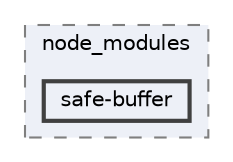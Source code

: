digraph "pkiclassroomrescheduler/src/main/frontend/node_modules/hpack.js/node_modules/safe-buffer"
{
 // LATEX_PDF_SIZE
  bgcolor="transparent";
  edge [fontname=Helvetica,fontsize=10,labelfontname=Helvetica,labelfontsize=10];
  node [fontname=Helvetica,fontsize=10,shape=box,height=0.2,width=0.4];
  compound=true
  subgraph clusterdir_e6efcab85611954341feeea977336c4d {
    graph [ bgcolor="#edf0f7", pencolor="grey50", label="node_modules", fontname=Helvetica,fontsize=10 style="filled,dashed", URL="dir_e6efcab85611954341feeea977336c4d.html",tooltip=""]
  dir_320a84243c3a408e6bbeafcfcb1e2c33 [label="safe-buffer", fillcolor="#edf0f7", color="grey25", style="filled,bold", URL="dir_320a84243c3a408e6bbeafcfcb1e2c33.html",tooltip=""];
  }
}
